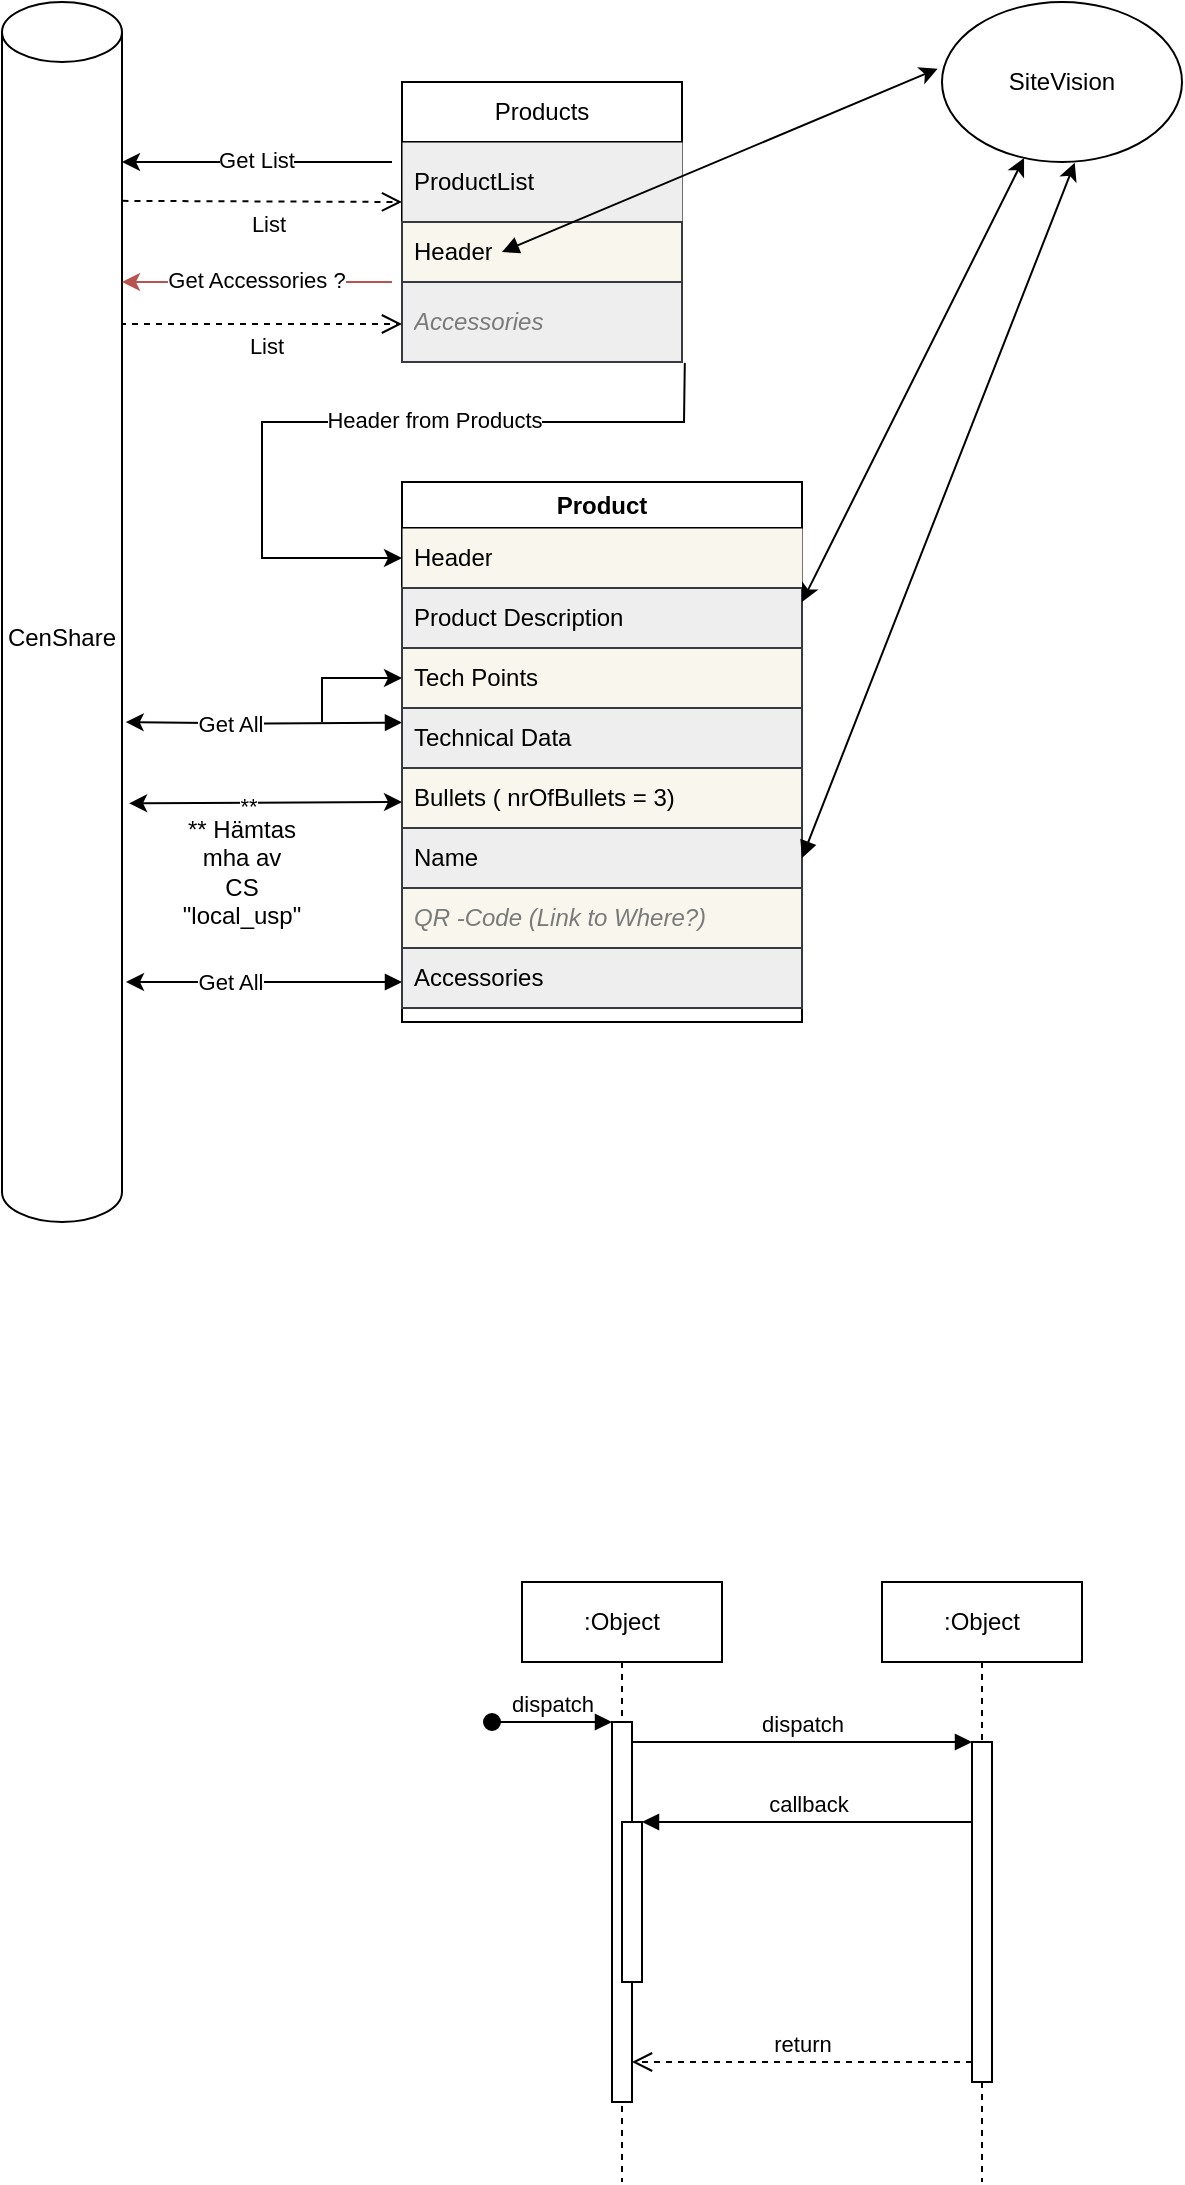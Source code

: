 <mxfile version="22.0.8" type="github">
  <diagram name="Page-1" id="2YBvvXClWsGukQMizWep">
    <mxGraphModel dx="461" dy="289" grid="1" gridSize="10" guides="1" tooltips="1" connect="1" arrows="1" fold="1" page="1" pageScale="1" pageWidth="850" pageHeight="1100" math="0" shadow="0">
      <root>
        <mxCell id="0" />
        <mxCell id="1" parent="0" />
        <mxCell id="aM9ryv3xv72pqoxQDRHE-1" value=":Object" style="shape=umlLifeline;perimeter=lifelinePerimeter;whiteSpace=wrap;html=1;container=0;dropTarget=0;collapsible=0;recursiveResize=0;outlineConnect=0;portConstraint=eastwest;newEdgeStyle={&quot;edgeStyle&quot;:&quot;elbowEdgeStyle&quot;,&quot;elbow&quot;:&quot;vertical&quot;,&quot;curved&quot;:0,&quot;rounded&quot;:0};" parent="1" vertex="1">
          <mxGeometry x="350" y="830" width="100" height="300" as="geometry" />
        </mxCell>
        <mxCell id="aM9ryv3xv72pqoxQDRHE-2" value="" style="html=1;points=[];perimeter=orthogonalPerimeter;outlineConnect=0;targetShapes=umlLifeline;portConstraint=eastwest;newEdgeStyle={&quot;edgeStyle&quot;:&quot;elbowEdgeStyle&quot;,&quot;elbow&quot;:&quot;vertical&quot;,&quot;curved&quot;:0,&quot;rounded&quot;:0};" parent="aM9ryv3xv72pqoxQDRHE-1" vertex="1">
          <mxGeometry x="45" y="70" width="10" height="190" as="geometry" />
        </mxCell>
        <mxCell id="aM9ryv3xv72pqoxQDRHE-3" value="dispatch" style="html=1;verticalAlign=bottom;startArrow=oval;endArrow=block;startSize=8;edgeStyle=elbowEdgeStyle;elbow=vertical;curved=0;rounded=0;" parent="aM9ryv3xv72pqoxQDRHE-1" target="aM9ryv3xv72pqoxQDRHE-2" edge="1">
          <mxGeometry relative="1" as="geometry">
            <mxPoint x="-15" y="70" as="sourcePoint" />
          </mxGeometry>
        </mxCell>
        <mxCell id="aM9ryv3xv72pqoxQDRHE-4" value="" style="html=1;points=[];perimeter=orthogonalPerimeter;outlineConnect=0;targetShapes=umlLifeline;portConstraint=eastwest;newEdgeStyle={&quot;edgeStyle&quot;:&quot;elbowEdgeStyle&quot;,&quot;elbow&quot;:&quot;vertical&quot;,&quot;curved&quot;:0,&quot;rounded&quot;:0};" parent="aM9ryv3xv72pqoxQDRHE-1" vertex="1">
          <mxGeometry x="50" y="120" width="10" height="80" as="geometry" />
        </mxCell>
        <mxCell id="aM9ryv3xv72pqoxQDRHE-5" value=":Object" style="shape=umlLifeline;perimeter=lifelinePerimeter;whiteSpace=wrap;html=1;container=0;dropTarget=0;collapsible=0;recursiveResize=0;outlineConnect=0;portConstraint=eastwest;newEdgeStyle={&quot;edgeStyle&quot;:&quot;elbowEdgeStyle&quot;,&quot;elbow&quot;:&quot;vertical&quot;,&quot;curved&quot;:0,&quot;rounded&quot;:0};" parent="1" vertex="1">
          <mxGeometry x="530" y="830" width="100" height="300" as="geometry" />
        </mxCell>
        <mxCell id="aM9ryv3xv72pqoxQDRHE-6" value="" style="html=1;points=[];perimeter=orthogonalPerimeter;outlineConnect=0;targetShapes=umlLifeline;portConstraint=eastwest;newEdgeStyle={&quot;edgeStyle&quot;:&quot;elbowEdgeStyle&quot;,&quot;elbow&quot;:&quot;vertical&quot;,&quot;curved&quot;:0,&quot;rounded&quot;:0};" parent="aM9ryv3xv72pqoxQDRHE-5" vertex="1">
          <mxGeometry x="45" y="80" width="10" height="170" as="geometry" />
        </mxCell>
        <mxCell id="aM9ryv3xv72pqoxQDRHE-7" value="dispatch" style="html=1;verticalAlign=bottom;endArrow=block;edgeStyle=elbowEdgeStyle;elbow=vertical;curved=0;rounded=0;" parent="1" source="aM9ryv3xv72pqoxQDRHE-2" target="aM9ryv3xv72pqoxQDRHE-6" edge="1">
          <mxGeometry relative="1" as="geometry">
            <mxPoint x="505" y="920" as="sourcePoint" />
            <Array as="points">
              <mxPoint x="490" y="910" />
            </Array>
          </mxGeometry>
        </mxCell>
        <mxCell id="aM9ryv3xv72pqoxQDRHE-8" value="return" style="html=1;verticalAlign=bottom;endArrow=open;dashed=1;endSize=8;edgeStyle=elbowEdgeStyle;elbow=vertical;curved=0;rounded=0;" parent="1" source="aM9ryv3xv72pqoxQDRHE-6" target="aM9ryv3xv72pqoxQDRHE-2" edge="1">
          <mxGeometry relative="1" as="geometry">
            <mxPoint x="505" y="995" as="targetPoint" />
            <Array as="points">
              <mxPoint x="500" y="1070" />
            </Array>
          </mxGeometry>
        </mxCell>
        <mxCell id="aM9ryv3xv72pqoxQDRHE-9" value="callback" style="html=1;verticalAlign=bottom;endArrow=block;edgeStyle=elbowEdgeStyle;elbow=vertical;curved=0;rounded=0;" parent="1" source="aM9ryv3xv72pqoxQDRHE-6" target="aM9ryv3xv72pqoxQDRHE-4" edge="1">
          <mxGeometry relative="1" as="geometry">
            <mxPoint x="485" y="950" as="sourcePoint" />
            <Array as="points">
              <mxPoint x="500" y="950" />
            </Array>
          </mxGeometry>
        </mxCell>
        <mxCell id="aM9ryv3xv72pqoxQDRHE-10" value="List" style="html=1;verticalAlign=bottom;endArrow=open;dashed=1;endSize=8;edgeStyle=elbowEdgeStyle;elbow=vertical;curved=0;rounded=0;exitX=1.004;exitY=0.163;exitDx=0;exitDy=0;exitPerimeter=0;" parent="1" source="SYgFLpfyE7MOb0AWmNPo-19" target="SYgFLpfyE7MOb0AWmNPo-31" edge="1">
          <mxGeometry x="0.039" y="-20" relative="1" as="geometry">
            <mxPoint x="285" y="140" as="targetPoint" />
            <Array as="points">
              <mxPoint x="200" y="140" />
            </Array>
            <mxPoint x="120" y="140" as="sourcePoint" />
            <mxPoint as="offset" />
          </mxGeometry>
        </mxCell>
        <mxCell id="SYgFLpfyE7MOb0AWmNPo-18" value="" style="endArrow=classic;html=1;rounded=0;" edge="1" parent="1">
          <mxGeometry width="50" height="50" relative="1" as="geometry">
            <mxPoint x="285" y="120" as="sourcePoint" />
            <mxPoint x="150" y="120" as="targetPoint" />
          </mxGeometry>
        </mxCell>
        <mxCell id="SYgFLpfyE7MOb0AWmNPo-20" value="Get List" style="edgeLabel;html=1;align=center;verticalAlign=middle;resizable=0;points=[];" vertex="1" connectable="0" parent="SYgFLpfyE7MOb0AWmNPo-18">
          <mxGeometry x="0.015" y="-1" relative="1" as="geometry">
            <mxPoint as="offset" />
          </mxGeometry>
        </mxCell>
        <mxCell id="SYgFLpfyE7MOb0AWmNPo-19" value="CenShare" style="shape=cylinder3;whiteSpace=wrap;html=1;boundedLbl=1;backgroundOutline=1;size=15;" vertex="1" parent="1">
          <mxGeometry x="90" y="40" width="60" height="610" as="geometry" />
        </mxCell>
        <mxCell id="SYgFLpfyE7MOb0AWmNPo-25" value="" style="endArrow=classic;html=1;rounded=0;fillColor=#f8cecc;strokeColor=#b85450;" edge="1" parent="1">
          <mxGeometry width="50" height="50" relative="1" as="geometry">
            <mxPoint x="285" y="180" as="sourcePoint" />
            <mxPoint x="150" y="180" as="targetPoint" />
          </mxGeometry>
        </mxCell>
        <mxCell id="SYgFLpfyE7MOb0AWmNPo-26" value="Get Accessories ?" style="edgeLabel;html=1;align=center;verticalAlign=middle;resizable=0;points=[];" vertex="1" connectable="0" parent="SYgFLpfyE7MOb0AWmNPo-25">
          <mxGeometry x="0.015" y="-1" relative="1" as="geometry">
            <mxPoint as="offset" />
          </mxGeometry>
        </mxCell>
        <mxCell id="SYgFLpfyE7MOb0AWmNPo-30" value="Products" style="swimlane;fontStyle=0;childLayout=stackLayout;horizontal=1;startSize=30;horizontalStack=0;resizeParent=1;resizeParentMax=0;resizeLast=0;collapsible=1;marginBottom=0;whiteSpace=wrap;html=1;" vertex="1" parent="1">
          <mxGeometry x="290" y="80" width="140" height="140" as="geometry" />
        </mxCell>
        <mxCell id="SYgFLpfyE7MOb0AWmNPo-31" value="ProductList" style="text;align=left;verticalAlign=middle;spacingLeft=4;spacingRight=4;overflow=hidden;points=[[0,0.5],[1,0.5]];portConstraint=eastwest;rotatable=0;whiteSpace=wrap;html=1;strokeWidth=0;glass=0;fillColor=#eeeeee;strokeColor=#36393d;" vertex="1" parent="SYgFLpfyE7MOb0AWmNPo-30">
          <mxGeometry y="30" width="140" height="40" as="geometry" />
        </mxCell>
        <mxCell id="SYgFLpfyE7MOb0AWmNPo-32" value="Header" style="text;strokeColor=#36393d;fillColor=#f9f7ed;align=left;verticalAlign=middle;spacingLeft=4;spacingRight=4;overflow=hidden;points=[[0,0.5],[1,0.5]];portConstraint=eastwest;rotatable=0;whiteSpace=wrap;html=1;fillStyle=solid;" vertex="1" parent="SYgFLpfyE7MOb0AWmNPo-30">
          <mxGeometry y="70" width="140" height="30" as="geometry" />
        </mxCell>
        <mxCell id="SYgFLpfyE7MOb0AWmNPo-33" value="&lt;i&gt;&lt;font color=&quot;#7a7a7a&quot;&gt;Accessories&lt;/font&gt;&lt;/i&gt;" style="text;strokeColor=#36393d;fillColor=#eeeeee;align=left;verticalAlign=middle;spacingLeft=4;spacingRight=4;overflow=hidden;points=[[0,0.5],[1,0.5]];portConstraint=eastwest;rotatable=0;whiteSpace=wrap;html=1;" vertex="1" parent="SYgFLpfyE7MOb0AWmNPo-30">
          <mxGeometry y="100" width="140" height="40" as="geometry" />
        </mxCell>
        <mxCell id="SYgFLpfyE7MOb0AWmNPo-34" value="List" style="html=1;verticalAlign=bottom;endArrow=open;dashed=1;endSize=8;edgeStyle=elbowEdgeStyle;elbow=vertical;curved=0;rounded=0;exitX=1.004;exitY=0.163;exitDx=0;exitDy=0;exitPerimeter=0;" edge="1" parent="1" target="SYgFLpfyE7MOb0AWmNPo-33">
          <mxGeometry x="0.039" y="-20" relative="1" as="geometry">
            <mxPoint x="285" y="201" as="targetPoint" />
            <Array as="points">
              <mxPoint x="200" y="201" />
            </Array>
            <mxPoint x="150" y="200" as="sourcePoint" />
            <mxPoint as="offset" />
          </mxGeometry>
        </mxCell>
        <mxCell id="SYgFLpfyE7MOb0AWmNPo-35" value="SiteVision" style="ellipse;whiteSpace=wrap;html=1;" vertex="1" parent="1">
          <mxGeometry x="560" y="40" width="120" height="80" as="geometry" />
        </mxCell>
        <mxCell id="SYgFLpfyE7MOb0AWmNPo-36" value="" style="endArrow=classic;html=1;rounded=0;entryX=-0.018;entryY=0.417;entryDx=0;entryDy=0;entryPerimeter=0;startArrow=block;startFill=1;" edge="1" parent="1" target="SYgFLpfyE7MOb0AWmNPo-35">
          <mxGeometry width="50" height="50" relative="1" as="geometry">
            <mxPoint x="340" y="165" as="sourcePoint" />
            <mxPoint x="500" y="180" as="targetPoint" />
          </mxGeometry>
        </mxCell>
        <mxCell id="SYgFLpfyE7MOb0AWmNPo-41" value="" style="endArrow=classic;html=1;rounded=0;entryX=0;entryY=0.5;entryDx=0;entryDy=0;exitX=1.01;exitY=1.011;exitDx=0;exitDy=0;exitPerimeter=0;" edge="1" parent="1" source="SYgFLpfyE7MOb0AWmNPo-33" target="SYgFLpfyE7MOb0AWmNPo-38">
          <mxGeometry width="50" height="50" relative="1" as="geometry">
            <mxPoint x="450" y="230" as="sourcePoint" />
            <mxPoint x="500" y="180" as="targetPoint" />
            <Array as="points">
              <mxPoint x="431" y="250" />
              <mxPoint x="220" y="250" />
              <mxPoint x="220" y="318" />
            </Array>
          </mxGeometry>
        </mxCell>
        <mxCell id="SYgFLpfyE7MOb0AWmNPo-62" value="Header from Products" style="edgeLabel;html=1;align=center;verticalAlign=middle;resizable=0;points=[];" vertex="1" connectable="0" parent="SYgFLpfyE7MOb0AWmNPo-41">
          <mxGeometry x="-0.184" y="-1" relative="1" as="geometry">
            <mxPoint as="offset" />
          </mxGeometry>
        </mxCell>
        <mxCell id="SYgFLpfyE7MOb0AWmNPo-43" value="Product" style="swimlane;whiteSpace=wrap;html=1;" vertex="1" parent="1">
          <mxGeometry x="290" y="280" width="200" height="270" as="geometry" />
        </mxCell>
        <mxCell id="SYgFLpfyE7MOb0AWmNPo-38" value="Header" style="text;align=left;verticalAlign=middle;spacingLeft=4;spacingRight=4;overflow=hidden;points=[[0,0.5],[1,0.5]];portConstraint=eastwest;rotatable=0;whiteSpace=wrap;html=1;strokeWidth=0;glass=0;fillColor=#f9f7ed;strokeColor=#36393d;" vertex="1" parent="SYgFLpfyE7MOb0AWmNPo-43">
          <mxGeometry y="23" width="200" height="30" as="geometry" />
        </mxCell>
        <mxCell id="SYgFLpfyE7MOb0AWmNPo-39" value="Product Description" style="text;strokeColor=#36393d;fillColor=#eeeeee;align=left;verticalAlign=middle;spacingLeft=4;spacingRight=4;overflow=hidden;points=[[0,0.5],[1,0.5]];portConstraint=eastwest;rotatable=0;whiteSpace=wrap;html=1;" vertex="1" parent="SYgFLpfyE7MOb0AWmNPo-43">
          <mxGeometry y="53" width="200" height="30" as="geometry" />
        </mxCell>
        <mxCell id="SYgFLpfyE7MOb0AWmNPo-40" value="Name" style="text;strokeColor=#36393d;fillColor=#eeeeee;align=left;verticalAlign=middle;spacingLeft=4;spacingRight=4;overflow=hidden;points=[[0,0.5],[1,0.5]];portConstraint=eastwest;rotatable=0;whiteSpace=wrap;html=1;" vertex="1" parent="SYgFLpfyE7MOb0AWmNPo-43">
          <mxGeometry y="173" width="200" height="30" as="geometry" />
        </mxCell>
        <mxCell id="SYgFLpfyE7MOb0AWmNPo-42" value="Tech Points" style="text;strokeColor=#36393d;fillColor=#f9f7ed;align=left;verticalAlign=middle;spacingLeft=4;spacingRight=4;overflow=hidden;points=[[0,0.5],[1,0.5]];portConstraint=eastwest;rotatable=0;whiteSpace=wrap;html=1;" vertex="1" parent="SYgFLpfyE7MOb0AWmNPo-43">
          <mxGeometry y="83" width="200" height="30" as="geometry" />
        </mxCell>
        <mxCell id="SYgFLpfyE7MOb0AWmNPo-44" value="Technical Data" style="text;strokeColor=#36393d;fillColor=#eeeeee;align=left;verticalAlign=middle;spacingLeft=4;spacingRight=4;overflow=hidden;points=[[0,0.5],[1,0.5]];portConstraint=eastwest;rotatable=0;whiteSpace=wrap;html=1;" vertex="1" parent="SYgFLpfyE7MOb0AWmNPo-43">
          <mxGeometry y="113" width="200" height="30" as="geometry" />
        </mxCell>
        <mxCell id="SYgFLpfyE7MOb0AWmNPo-46" value="Bullets ( nrOfBullets = 3)" style="text;strokeColor=#36393d;fillColor=#f9f7ed;align=left;verticalAlign=middle;spacingLeft=4;spacingRight=4;overflow=hidden;points=[[0,0.5],[1,0.5]];portConstraint=eastwest;rotatable=0;whiteSpace=wrap;html=1;" vertex="1" parent="SYgFLpfyE7MOb0AWmNPo-43">
          <mxGeometry y="143" width="200" height="30" as="geometry" />
        </mxCell>
        <mxCell id="SYgFLpfyE7MOb0AWmNPo-49" value="&lt;i&gt;&lt;font color=&quot;#7a7a7a&quot;&gt;QR -Code (Link to Where?)&lt;/font&gt;&lt;/i&gt;" style="text;strokeColor=#36393d;fillColor=#f9f7ed;align=left;verticalAlign=middle;spacingLeft=4;spacingRight=4;overflow=hidden;points=[[0,0.5],[1,0.5]];portConstraint=eastwest;rotatable=0;whiteSpace=wrap;html=1;" vertex="1" parent="SYgFLpfyE7MOb0AWmNPo-43">
          <mxGeometry y="203" width="200" height="30" as="geometry" />
        </mxCell>
        <mxCell id="SYgFLpfyE7MOb0AWmNPo-57" value="Accessories" style="text;strokeColor=#36393d;fillColor=#eeeeee;align=left;verticalAlign=middle;spacingLeft=4;spacingRight=4;overflow=hidden;points=[[0,0.5],[1,0.5]];portConstraint=eastwest;rotatable=0;whiteSpace=wrap;html=1;" vertex="1" parent="SYgFLpfyE7MOb0AWmNPo-43">
          <mxGeometry y="233" width="200" height="30" as="geometry" />
        </mxCell>
        <mxCell id="SYgFLpfyE7MOb0AWmNPo-50" value="" style="endArrow=classic;html=1;rounded=0;entryX=0.553;entryY=1.005;entryDx=0;entryDy=0;entryPerimeter=0;startArrow=block;startFill=1;exitX=1;exitY=0.5;exitDx=0;exitDy=0;" edge="1" parent="1" source="SYgFLpfyE7MOb0AWmNPo-40" target="SYgFLpfyE7MOb0AWmNPo-35">
          <mxGeometry width="50" height="50" relative="1" as="geometry">
            <mxPoint x="490" y="550" as="sourcePoint" />
            <mxPoint x="540" y="500" as="targetPoint" />
          </mxGeometry>
        </mxCell>
        <mxCell id="SYgFLpfyE7MOb0AWmNPo-51" value="" style="endArrow=classic;startArrow=classic;html=1;rounded=0;" edge="1" parent="1" target="SYgFLpfyE7MOb0AWmNPo-35">
          <mxGeometry width="50" height="50" relative="1" as="geometry">
            <mxPoint x="490" y="340" as="sourcePoint" />
            <mxPoint x="540" y="290" as="targetPoint" />
          </mxGeometry>
        </mxCell>
        <mxCell id="SYgFLpfyE7MOb0AWmNPo-52" style="edgeStyle=orthogonalEdgeStyle;rounded=0;orthogonalLoop=1;jettySize=auto;html=1;exitX=0;exitY=0.5;exitDx=0;exitDy=0;entryX=1.031;entryY=0.652;entryDx=0;entryDy=0;entryPerimeter=0;startArrow=block;startFill=1;" edge="1" parent="1">
          <mxGeometry relative="1" as="geometry">
            <mxPoint x="290" y="400.3" as="sourcePoint" />
            <mxPoint x="151.86" y="400.02" as="targetPoint" />
          </mxGeometry>
        </mxCell>
        <mxCell id="SYgFLpfyE7MOb0AWmNPo-56" value="Get All" style="edgeLabel;html=1;align=center;verticalAlign=middle;resizable=0;points=[];" vertex="1" connectable="0" parent="SYgFLpfyE7MOb0AWmNPo-52">
          <mxGeometry x="0.251" relative="1" as="geometry">
            <mxPoint as="offset" />
          </mxGeometry>
        </mxCell>
        <mxCell id="SYgFLpfyE7MOb0AWmNPo-53" value="" style="endArrow=classic;startArrow=classic;html=1;rounded=0;exitX=1.059;exitY=0.706;exitDx=0;exitDy=0;exitPerimeter=0;" edge="1" parent="1">
          <mxGeometry width="50" height="50" relative="1" as="geometry">
            <mxPoint x="153.54" y="440.66" as="sourcePoint" />
            <mxPoint x="290" y="440" as="targetPoint" />
          </mxGeometry>
        </mxCell>
        <mxCell id="SYgFLpfyE7MOb0AWmNPo-54" value="**" style="edgeLabel;html=1;align=center;verticalAlign=middle;resizable=0;points=[];" vertex="1" connectable="0" parent="SYgFLpfyE7MOb0AWmNPo-53">
          <mxGeometry x="-0.129" y="-1" relative="1" as="geometry">
            <mxPoint as="offset" />
          </mxGeometry>
        </mxCell>
        <mxCell id="SYgFLpfyE7MOb0AWmNPo-55" value="** Hämtas mha av CS &quot;local_usp&quot;" style="text;html=1;strokeColor=none;fillColor=none;align=center;verticalAlign=middle;whiteSpace=wrap;rounded=0;" vertex="1" parent="1">
          <mxGeometry x="180" y="460" width="60" height="30" as="geometry" />
        </mxCell>
        <mxCell id="SYgFLpfyE7MOb0AWmNPo-58" style="edgeStyle=orthogonalEdgeStyle;rounded=0;orthogonalLoop=1;jettySize=auto;html=1;exitX=0;exitY=0.5;exitDx=0;exitDy=0;entryX=1.031;entryY=0.652;entryDx=0;entryDy=0;entryPerimeter=0;startArrow=block;startFill=1;" edge="1" parent="1">
          <mxGeometry relative="1" as="geometry">
            <mxPoint x="290" y="530" as="sourcePoint" />
            <mxPoint x="152" y="530" as="targetPoint" />
          </mxGeometry>
        </mxCell>
        <mxCell id="SYgFLpfyE7MOb0AWmNPo-59" value="Get All" style="edgeLabel;html=1;align=center;verticalAlign=middle;resizable=0;points=[];" vertex="1" connectable="0" parent="SYgFLpfyE7MOb0AWmNPo-58">
          <mxGeometry x="0.251" relative="1" as="geometry">
            <mxPoint as="offset" />
          </mxGeometry>
        </mxCell>
        <mxCell id="SYgFLpfyE7MOb0AWmNPo-60" value="" style="endArrow=classic;html=1;rounded=0;entryX=0;entryY=0.5;entryDx=0;entryDy=0;" edge="1" parent="1" target="SYgFLpfyE7MOb0AWmNPo-42">
          <mxGeometry width="50" height="50" relative="1" as="geometry">
            <mxPoint x="250" y="400" as="sourcePoint" />
            <mxPoint x="300" y="350" as="targetPoint" />
            <Array as="points">
              <mxPoint x="250" y="378" />
            </Array>
          </mxGeometry>
        </mxCell>
      </root>
    </mxGraphModel>
  </diagram>
</mxfile>
